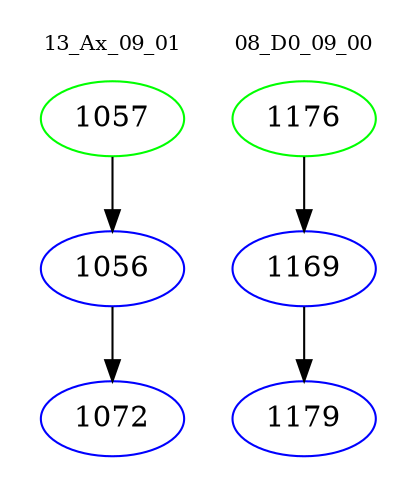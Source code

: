 digraph{
subgraph cluster_0 {
color = white
label = "13_Ax_09_01";
fontsize=10;
T0_1057 [label="1057", color="green"]
T0_1057 -> T0_1056 [color="black"]
T0_1056 [label="1056", color="blue"]
T0_1056 -> T0_1072 [color="black"]
T0_1072 [label="1072", color="blue"]
}
subgraph cluster_1 {
color = white
label = "08_D0_09_00";
fontsize=10;
T1_1176 [label="1176", color="green"]
T1_1176 -> T1_1169 [color="black"]
T1_1169 [label="1169", color="blue"]
T1_1169 -> T1_1179 [color="black"]
T1_1179 [label="1179", color="blue"]
}
}
